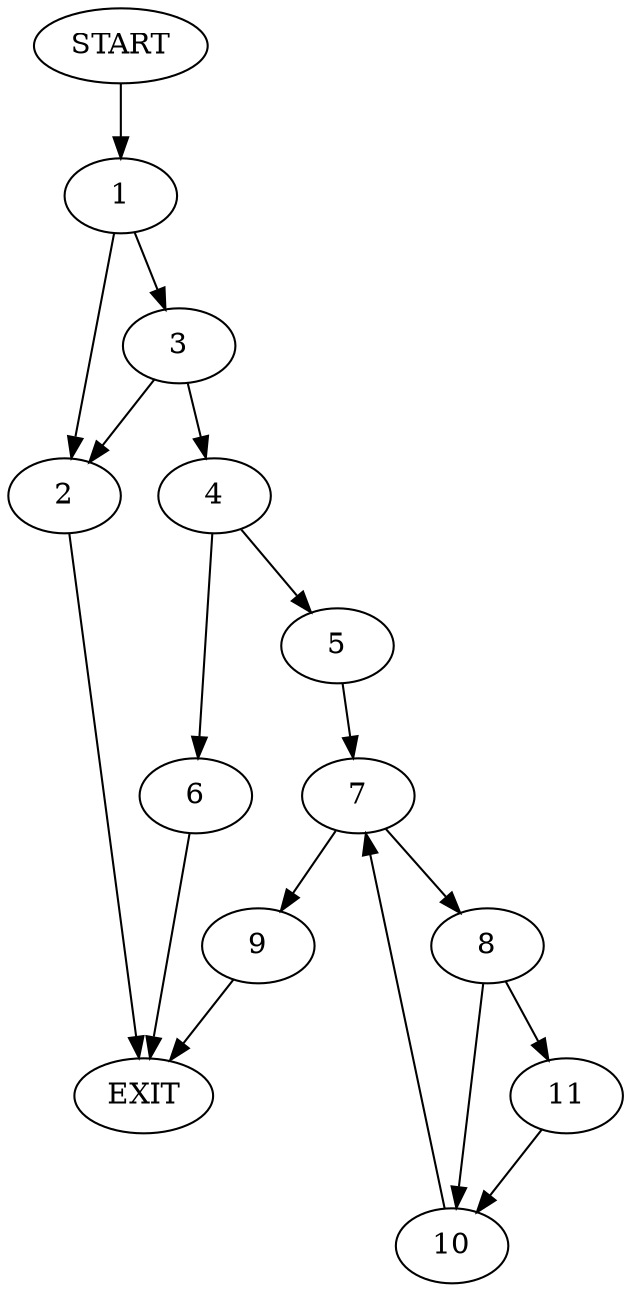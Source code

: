 digraph {
0 [label="START"]
12 [label="EXIT"]
0 -> 1
1 -> 2
1 -> 3
3 -> 4
3 -> 2
2 -> 12
4 -> 5
4 -> 6
5 -> 7
6 -> 12
7 -> 8
7 -> 9
8 -> 10
8 -> 11
9 -> 12
11 -> 10
10 -> 7
}
